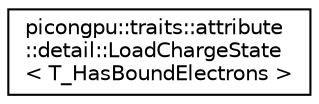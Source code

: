 digraph "Graphical Class Hierarchy"
{
 // LATEX_PDF_SIZE
  edge [fontname="Helvetica",fontsize="10",labelfontname="Helvetica",labelfontsize="10"];
  node [fontname="Helvetica",fontsize="10",shape=record];
  rankdir="LR";
  Node0 [label="picongpu::traits::attribute\l::detail::LoadChargeState\l\< T_HasBoundElectrons \>",height=0.2,width=0.4,color="black", fillcolor="white", style="filled",URL="$structpicongpu_1_1traits_1_1attribute_1_1detail_1_1_load_charge_state.html",tooltip="Calculate the charge state of an atom / ion."];
}
